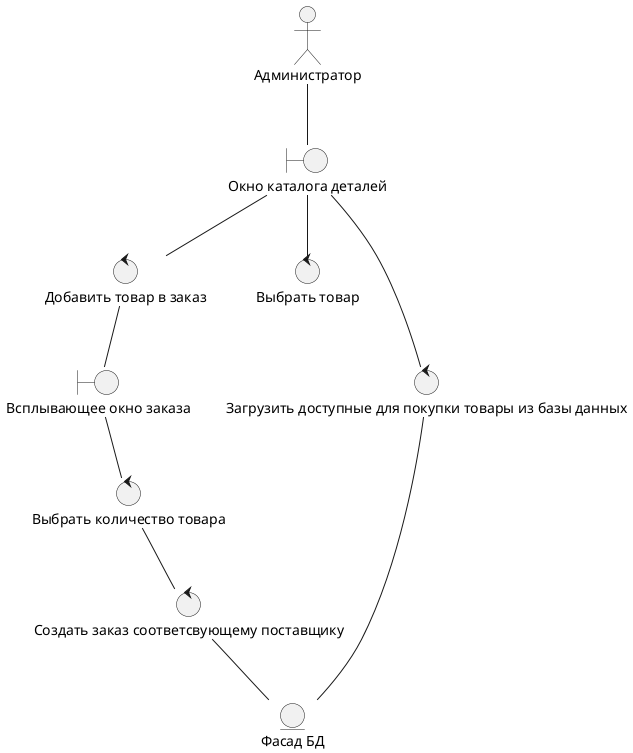 @startuml


actor "Aдминистратор" as admin

boundary "Окно каталога деталей" as admin_order_list

control "Добавить товар в заказ" as add_to_order 

control "Выбрать товар" as select_item

control "Загрузить доступные для покупки товары из базы данных" as give_me_details 

boundary "Всплывающее окно заказа" as admin_selected_order

control "Выбрать количество товара" as choose_count

control "Создать заказ соответсвующему поставщику" as get_order

entity "Фасад БД" as facade_bd

admin -- admin_order_list

admin_order_list -- select_item

admin_order_list -- give_me_details

give_me_details--facade_bd



'admin_order_list -- give_me_details





admin_order_list--add_to_order

add_to_order -- admin_selected_order

admin_selected_order--choose_count

choose_count--get_order

get_order--facade_bd

@enduml